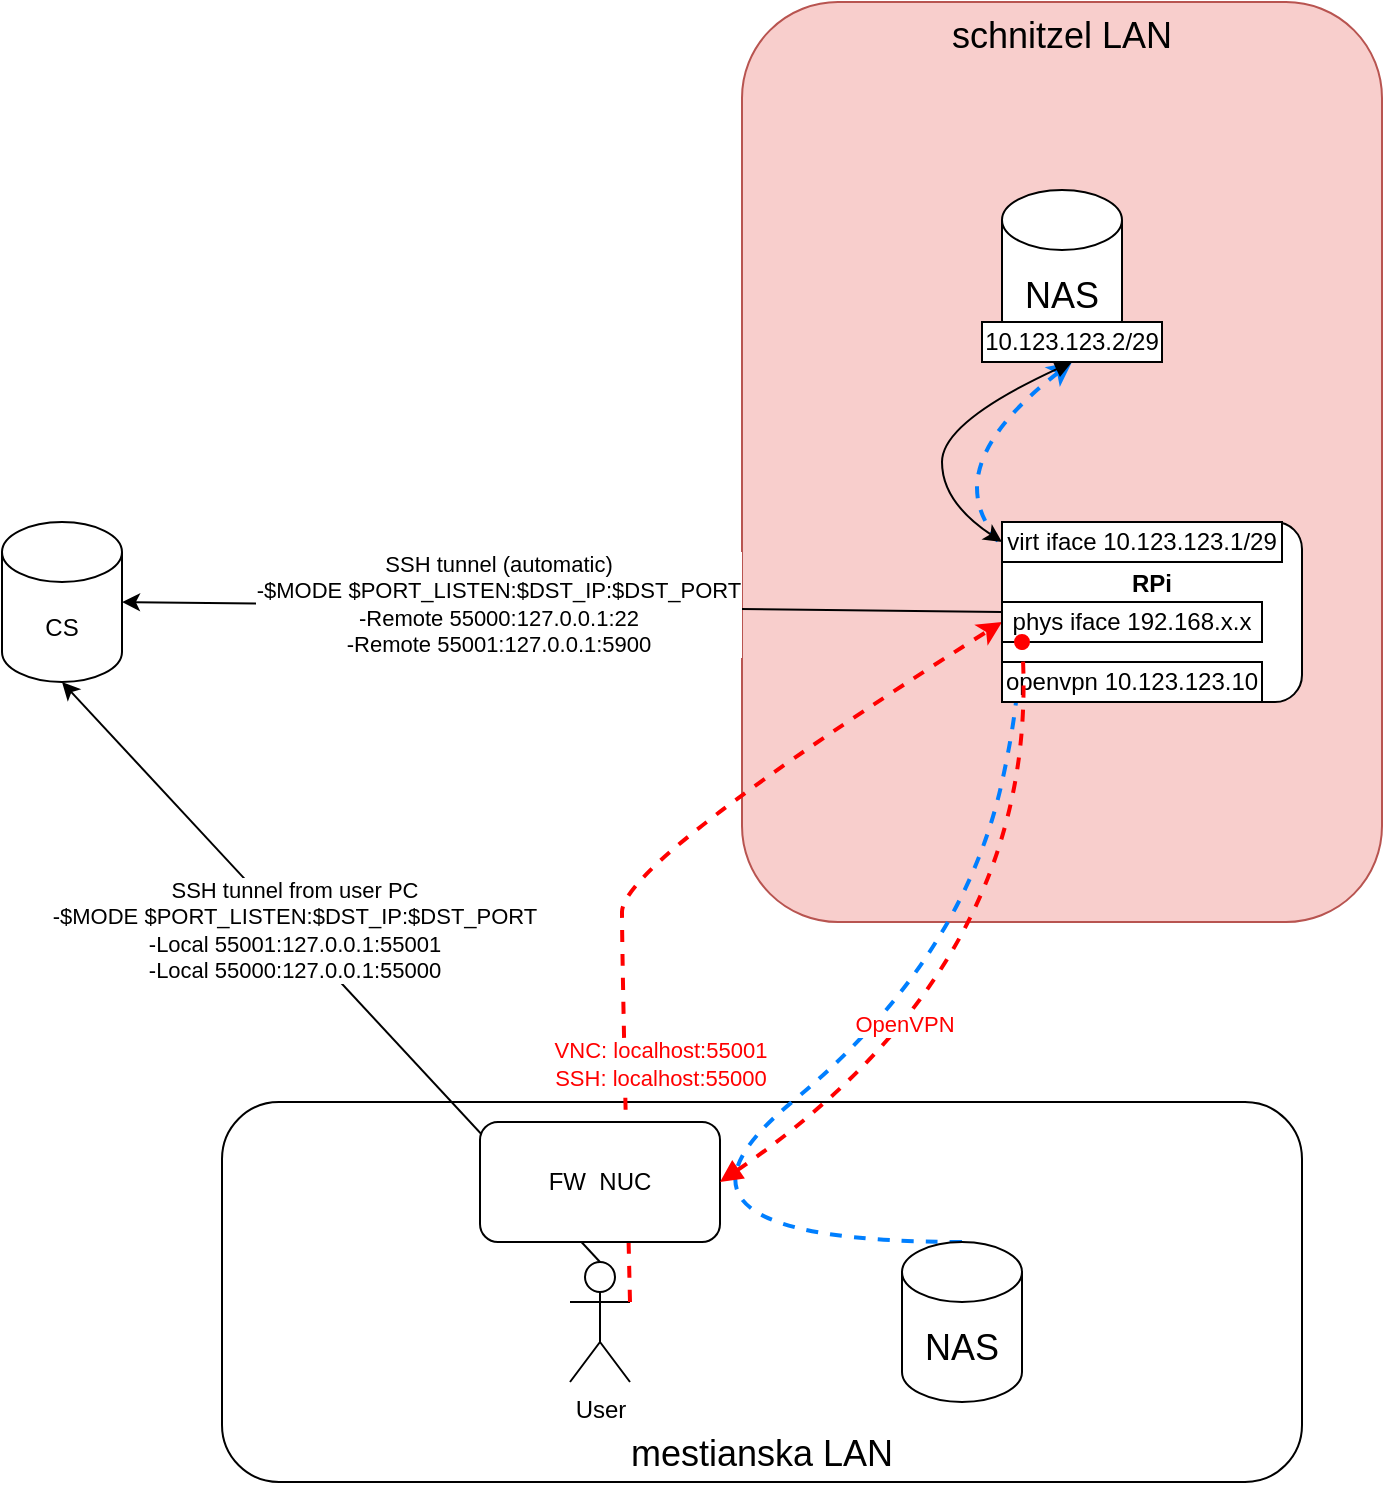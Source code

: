 <mxfile version="20.2.2" type="github">
  <diagram id="K5_SCv75RBPvVDGdjebi" name="Page-1">
    <mxGraphModel dx="1186" dy="875" grid="1" gridSize="10" guides="1" tooltips="1" connect="1" arrows="1" fold="1" page="1" pageScale="1" pageWidth="827" pageHeight="1169" math="0" shadow="0">
      <root>
        <mxCell id="0" />
        <mxCell id="1" parent="0" />
        <mxCell id="SCBNcbrIlkULK3hgfyRc-16" value="&lt;font style=&quot;font-size: 18px;&quot;&gt;mestianska LAN&lt;/font&gt;" style="rounded=1;whiteSpace=wrap;html=1;verticalAlign=bottom;" vertex="1" parent="1">
          <mxGeometry x="230" y="690" width="540" height="190" as="geometry" />
        </mxCell>
        <mxCell id="SCBNcbrIlkULK3hgfyRc-3" value="&lt;font style=&quot;font-size: 18px;&quot;&gt;schnitzel LAN&lt;/font&gt;" style="rounded=1;whiteSpace=wrap;html=1;fillColor=#f8cecc;strokeColor=#b85450;verticalAlign=top;" vertex="1" parent="1">
          <mxGeometry x="490" y="140" width="320" height="460" as="geometry" />
        </mxCell>
        <mxCell id="SCBNcbrIlkULK3hgfyRc-17" value="" style="curved=1;endArrow=classic;html=1;rounded=0;fontSize=12;exitX=0.5;exitY=0;exitDx=0;exitDy=0;exitPerimeter=0;entryX=0.5;entryY=1;entryDx=0;entryDy=0;strokeWidth=2;dashed=1;strokeColor=#007FFF;" edge="1" parent="1" source="SCBNcbrIlkULK3hgfyRc-14" target="SCBNcbrIlkULK3hgfyRc-8">
          <mxGeometry width="50" height="50" relative="1" as="geometry">
            <mxPoint x="470" y="570" as="sourcePoint" />
            <mxPoint x="520" y="520" as="targetPoint" />
            <Array as="points">
              <mxPoint x="430" y="760" />
              <mxPoint x="600" y="620" />
              <mxPoint x="640" y="440" />
              <mxPoint x="590" y="370" />
            </Array>
          </mxGeometry>
        </mxCell>
        <mxCell id="wipVx5Agw4MrlNmya5FI-1" value="User" style="shape=umlActor;verticalLabelPosition=bottom;verticalAlign=top;html=1;" parent="1" vertex="1">
          <mxGeometry x="404" y="770" width="30" height="60" as="geometry" />
        </mxCell>
        <mxCell id="wipVx5Agw4MrlNmya5FI-2" value="CS" style="shape=cylinder3;whiteSpace=wrap;html=1;boundedLbl=1;backgroundOutline=1;size=15;" parent="1" vertex="1">
          <mxGeometry x="120" y="400" width="60" height="80" as="geometry" />
        </mxCell>
        <mxCell id="wipVx5Agw4MrlNmya5FI-3" value="&lt;b&gt;RPi&lt;br&gt;&lt;br&gt;&lt;br&gt;&lt;/b&gt;" style="rounded=1;whiteSpace=wrap;html=1;" parent="1" vertex="1">
          <mxGeometry x="620" y="400" width="150" height="90" as="geometry" />
        </mxCell>
        <mxCell id="wipVx5Agw4MrlNmya5FI-4" value="" style="endArrow=classic;html=1;entryX=1;entryY=0.5;entryDx=0;entryDy=0;entryPerimeter=0;exitX=0;exitY=0.25;exitDx=0;exitDy=0;" parent="1" source="SCBNcbrIlkULK3hgfyRc-7" target="wipVx5Agw4MrlNmya5FI-2" edge="1">
          <mxGeometry width="50" height="50" relative="1" as="geometry">
            <mxPoint x="370" y="750" as="sourcePoint" />
            <mxPoint x="420" y="700" as="targetPoint" />
          </mxGeometry>
        </mxCell>
        <mxCell id="wipVx5Agw4MrlNmya5FI-5" value="SSH tunnel (automatic)&lt;br&gt;-$MODE $PORT_LISTEN:$DST_IP:$DST_PORT&lt;br&gt;-Remote 55000:127.0.0.1:22&lt;br&gt;-Remote 55001:127.0.0.1:5900" style="edgeLabel;html=1;align=center;verticalAlign=middle;resizable=0;points=[];" parent="wipVx5Agw4MrlNmya5FI-4" vertex="1" connectable="0">
          <mxGeometry x="0.146" y="-1" relative="1" as="geometry">
            <mxPoint as="offset" />
          </mxGeometry>
        </mxCell>
        <mxCell id="wipVx5Agw4MrlNmya5FI-6" value="" style="endArrow=classic;html=1;entryX=0.5;entryY=1;entryDx=0;entryDy=0;entryPerimeter=0;exitX=0.5;exitY=0;exitDx=0;exitDy=0;exitPerimeter=0;" parent="1" source="wipVx5Agw4MrlNmya5FI-1" target="wipVx5Agw4MrlNmya5FI-2" edge="1">
          <mxGeometry width="50" height="50" relative="1" as="geometry">
            <mxPoint x="517" y="640" as="sourcePoint" />
            <mxPoint x="271" y="640" as="targetPoint" />
          </mxGeometry>
        </mxCell>
        <mxCell id="wipVx5Agw4MrlNmya5FI-7" value="SSH tunnel from user PC&lt;br&gt;-$MODE $PORT_LISTEN:$DST_IP:$DST_PORT&lt;br&gt;-Local 55001:127.0.0.1:55001&lt;br&gt;-Local 55000:127.0.0.1:55000" style="edgeLabel;html=1;align=center;verticalAlign=middle;resizable=0;points=[];" parent="wipVx5Agw4MrlNmya5FI-6" vertex="1" connectable="0">
          <mxGeometry x="0.146" y="-1" relative="1" as="geometry">
            <mxPoint as="offset" />
          </mxGeometry>
        </mxCell>
        <mxCell id="wipVx5Agw4MrlNmya5FI-8" value="" style="curved=1;endArrow=classic;html=1;exitX=1;exitY=0.333;exitDx=0;exitDy=0;exitPerimeter=0;entryX=0;entryY=0.5;entryDx=0;entryDy=0;dashed=1;strokeWidth=2;fillColor=#f8cecc;strokeColor=#FF0000;" parent="1" source="wipVx5Agw4MrlNmya5FI-1" target="SCBNcbrIlkULK3hgfyRc-7" edge="1">
          <mxGeometry width="50" height="50" relative="1" as="geometry">
            <mxPoint x="370" y="750" as="sourcePoint" />
            <mxPoint x="420" y="700" as="targetPoint" />
            <Array as="points">
              <mxPoint x="430" y="620" />
              <mxPoint x="430" y="570" />
            </Array>
          </mxGeometry>
        </mxCell>
        <mxCell id="wipVx5Agw4MrlNmya5FI-9" value="&lt;font color=&quot;#ff0000&quot;&gt;VNC: localhost:55001&lt;br&gt;SSH: localhost:55000&lt;/font&gt;" style="edgeLabel;html=1;align=center;verticalAlign=middle;resizable=0;points=[];" parent="wipVx5Agw4MrlNmya5FI-8" vertex="1" connectable="0">
          <mxGeometry x="-0.267" y="-2" relative="1" as="geometry">
            <mxPoint x="17" y="44" as="offset" />
          </mxGeometry>
        </mxCell>
        <mxCell id="SCBNcbrIlkULK3hgfyRc-1" value="virt iface 10.123.123.1/29" style="rounded=0;whiteSpace=wrap;html=1;" vertex="1" parent="1">
          <mxGeometry x="620" y="400" width="140" height="20" as="geometry" />
        </mxCell>
        <mxCell id="SCBNcbrIlkULK3hgfyRc-4" value="NAS" style="shape=cylinder3;whiteSpace=wrap;html=1;boundedLbl=1;backgroundOutline=1;size=15;fontSize=18;" vertex="1" parent="1">
          <mxGeometry x="620" y="234" width="60" height="80" as="geometry" />
        </mxCell>
        <mxCell id="SCBNcbrIlkULK3hgfyRc-7" value="phys iface 192.168.x.x" style="rounded=0;whiteSpace=wrap;html=1;" vertex="1" parent="1">
          <mxGeometry x="620" y="440" width="130" height="20" as="geometry" />
        </mxCell>
        <mxCell id="SCBNcbrIlkULK3hgfyRc-8" value="10.123.123.2/29" style="rounded=0;whiteSpace=wrap;html=1;fontSize=12;" vertex="1" parent="1">
          <mxGeometry x="610" y="300" width="90" height="20" as="geometry" />
        </mxCell>
        <mxCell id="SCBNcbrIlkULK3hgfyRc-5" value="" style="curved=1;endArrow=classic;html=1;rounded=0;fontSize=18;entryX=0;entryY=0.5;entryDx=0;entryDy=0;exitX=0.5;exitY=1;exitDx=0;exitDy=0;startArrow=block;startFill=1;" edge="1" parent="1" source="SCBNcbrIlkULK3hgfyRc-8" target="SCBNcbrIlkULK3hgfyRc-1">
          <mxGeometry width="50" height="50" relative="1" as="geometry">
            <mxPoint x="430" y="470" as="sourcePoint" />
            <mxPoint x="480" y="420" as="targetPoint" />
            <Array as="points">
              <mxPoint x="590" y="350" />
              <mxPoint x="590" y="390" />
            </Array>
          </mxGeometry>
        </mxCell>
        <mxCell id="SCBNcbrIlkULK3hgfyRc-9" value="FW &amp;nbsp;NUC" style="rounded=1;whiteSpace=wrap;html=1;fontSize=12;" vertex="1" parent="1">
          <mxGeometry x="359" y="700" width="120" height="60" as="geometry" />
        </mxCell>
        <mxCell id="SCBNcbrIlkULK3hgfyRc-10" value="openvpn 10.123.123.10" style="rounded=0;whiteSpace=wrap;html=1;" vertex="1" parent="1">
          <mxGeometry x="620" y="470" width="130" height="20" as="geometry" />
        </mxCell>
        <mxCell id="SCBNcbrIlkULK3hgfyRc-11" value="" style="curved=1;endArrow=oval;html=1;exitX=1;exitY=0.5;exitDx=0;exitDy=0;entryX=0;entryY=0.5;entryDx=0;entryDy=0;dashed=1;strokeWidth=2;fillColor=#f8cecc;strokeColor=#FF0000;startArrow=block;startFill=1;endFill=1;" edge="1" parent="1" source="SCBNcbrIlkULK3hgfyRc-9">
          <mxGeometry width="50" height="50" relative="1" as="geometry">
            <mxPoint x="444" y="800" as="sourcePoint" />
            <mxPoint x="630" y="460" as="targetPoint" />
            <Array as="points">
              <mxPoint x="640" y="620" />
            </Array>
          </mxGeometry>
        </mxCell>
        <mxCell id="SCBNcbrIlkULK3hgfyRc-12" value="&lt;font color=&quot;#ff0000&quot;&gt;&lt;span style=&quot;caret-color: rgb(255, 0, 0);&quot;&gt;OpenVPN&lt;/span&gt;&lt;/font&gt;" style="edgeLabel;html=1;align=center;verticalAlign=middle;resizable=0;points=[];" vertex="1" connectable="0" parent="SCBNcbrIlkULK3hgfyRc-11">
          <mxGeometry x="-0.267" y="-2" relative="1" as="geometry">
            <mxPoint x="-17" y="-8" as="offset" />
          </mxGeometry>
        </mxCell>
        <mxCell id="SCBNcbrIlkULK3hgfyRc-14" value="NAS" style="shape=cylinder3;whiteSpace=wrap;html=1;boundedLbl=1;backgroundOutline=1;size=15;fontSize=18;" vertex="1" parent="1">
          <mxGeometry x="570" y="760" width="60" height="80" as="geometry" />
        </mxCell>
      </root>
    </mxGraphModel>
  </diagram>
</mxfile>
